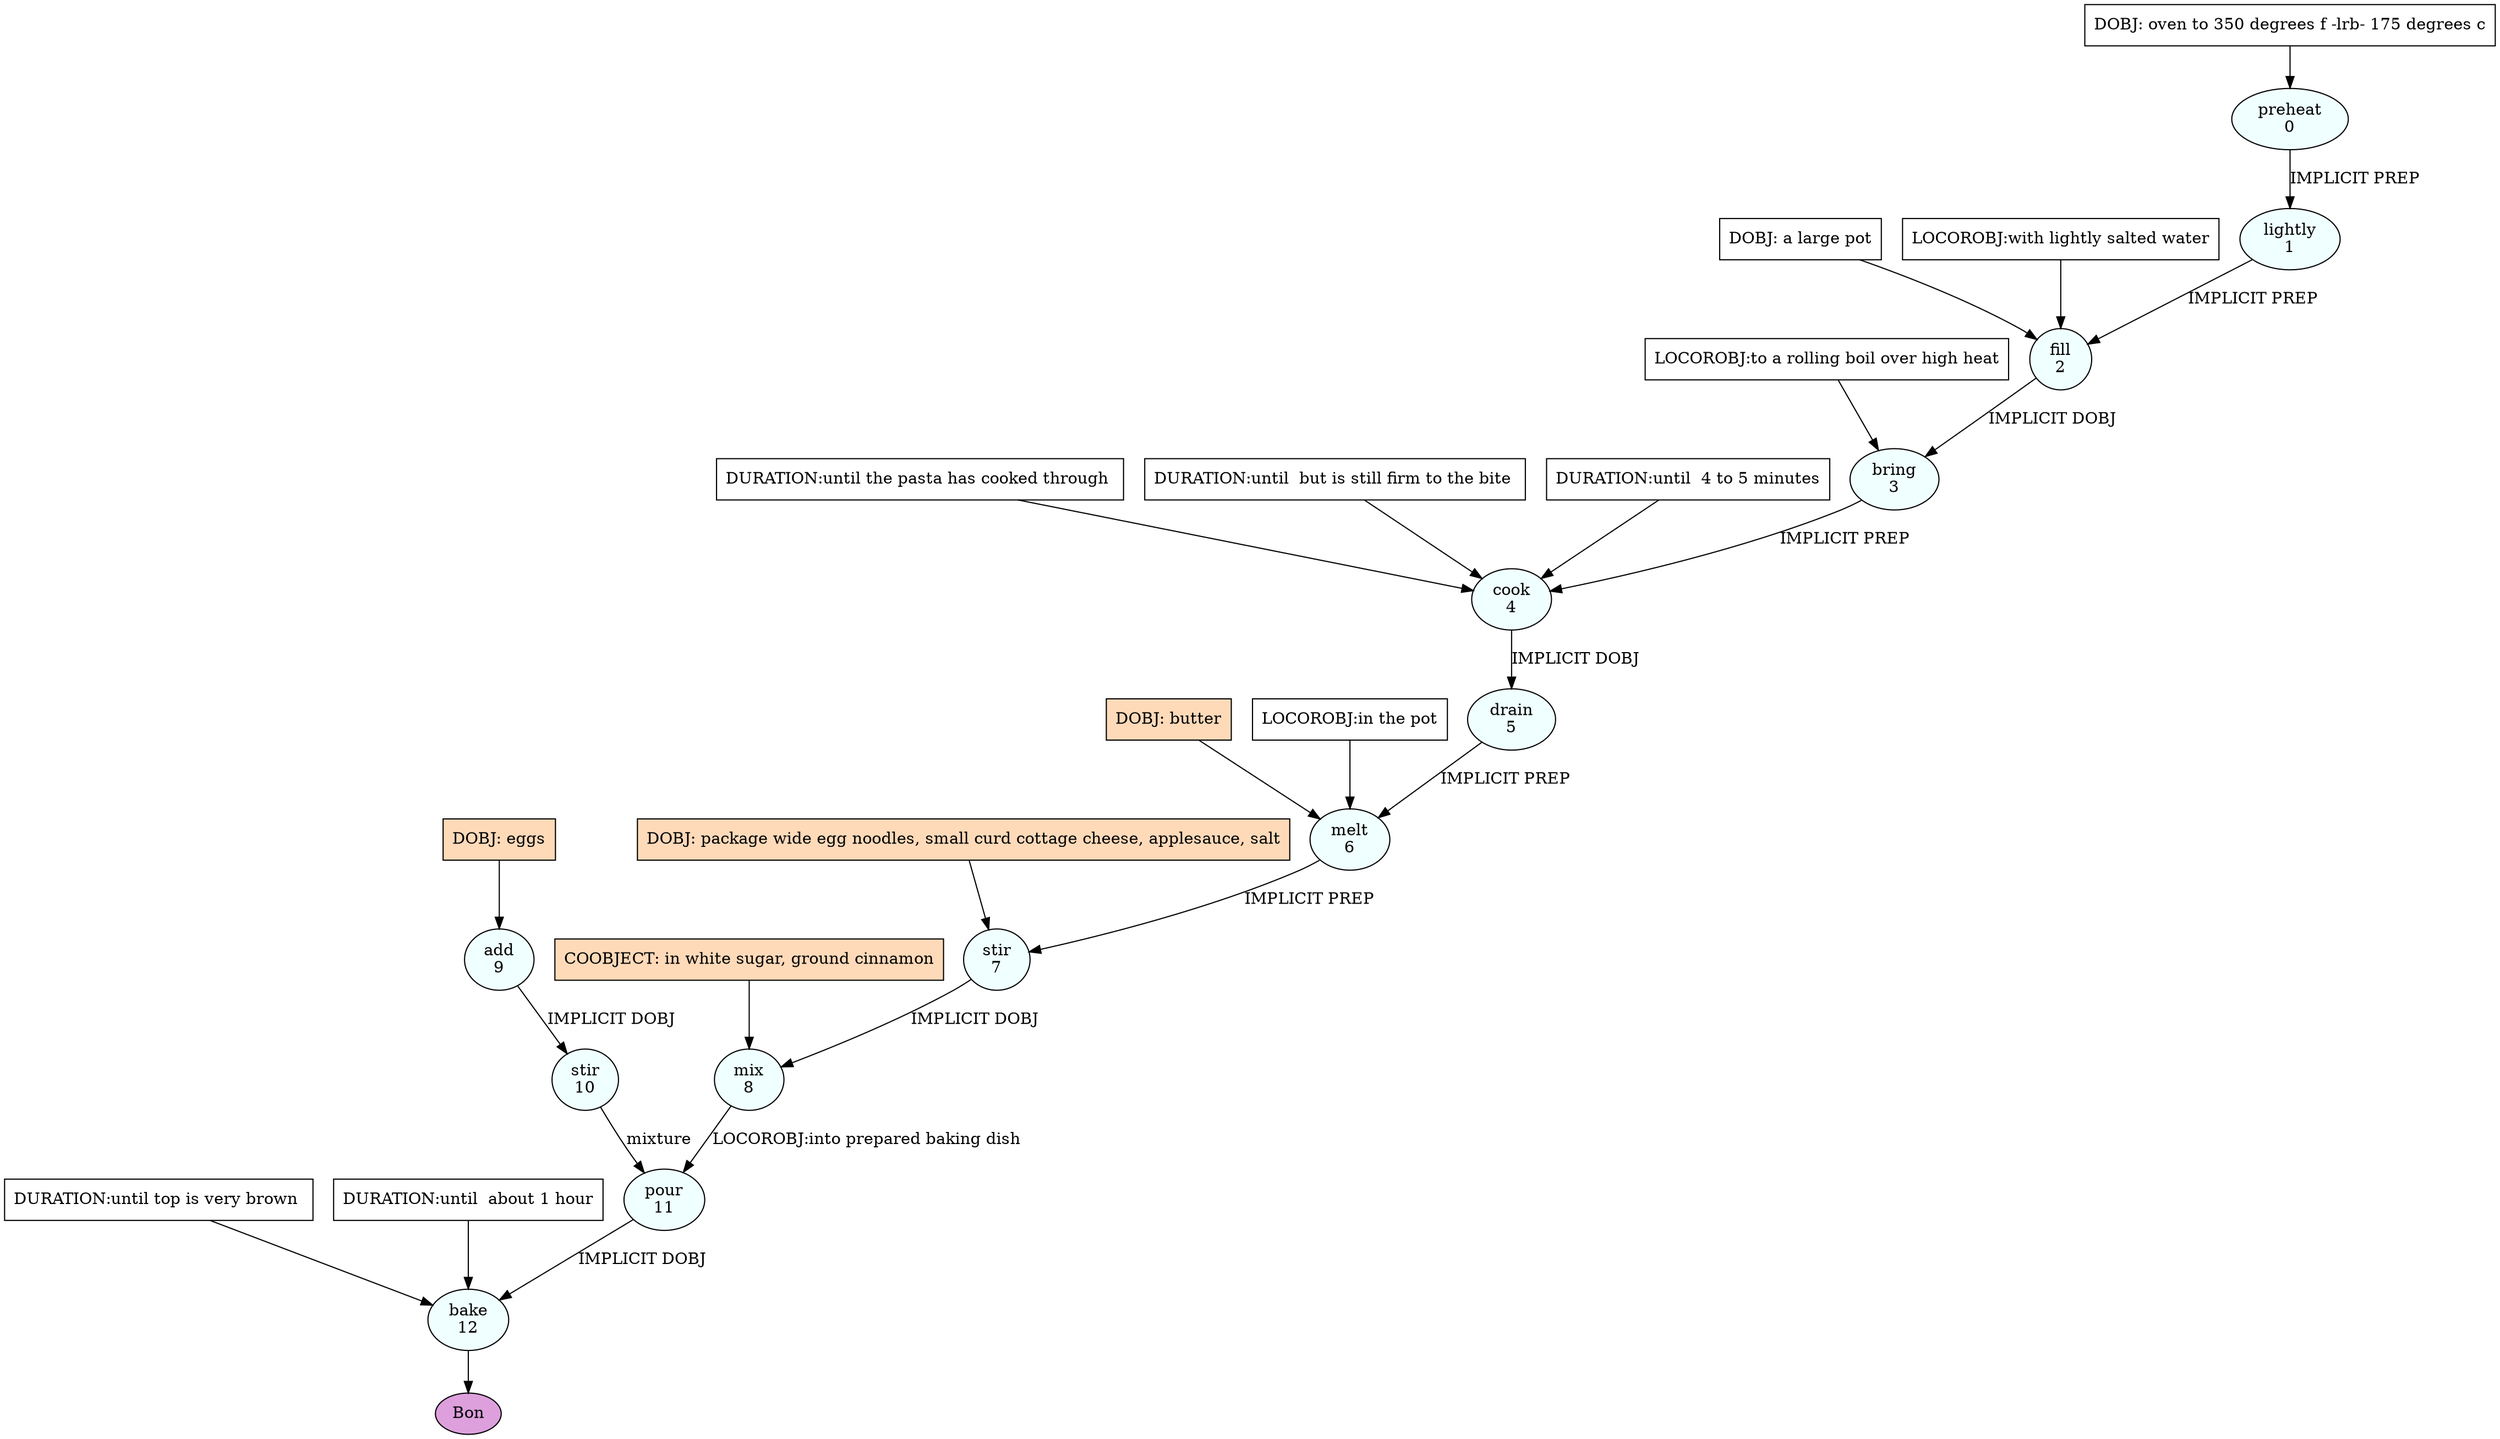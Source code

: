 digraph recipe {
E0[label="preheat
0", shape=oval, style=filled, fillcolor=azure]
E1[label="lightly
1", shape=oval, style=filled, fillcolor=azure]
E2[label="fill
2", shape=oval, style=filled, fillcolor=azure]
E3[label="bring
3", shape=oval, style=filled, fillcolor=azure]
E4[label="cook
4", shape=oval, style=filled, fillcolor=azure]
E5[label="drain
5", shape=oval, style=filled, fillcolor=azure]
E6[label="melt
6", shape=oval, style=filled, fillcolor=azure]
E7[label="stir
7", shape=oval, style=filled, fillcolor=azure]
E8[label="mix
8", shape=oval, style=filled, fillcolor=azure]
E9[label="add
9", shape=oval, style=filled, fillcolor=azure]
E10[label="stir
10", shape=oval, style=filled, fillcolor=azure]
E11[label="pour
11", shape=oval, style=filled, fillcolor=azure]
E12[label="bake
12", shape=oval, style=filled, fillcolor=azure]
D0[label="DOBJ: oven to 350 degrees f -lrb- 175 degrees c", shape=box, style=filled, fillcolor=white]
D0 -> E0
D9[label="DOBJ: eggs", shape=box, style=filled, fillcolor=peachpuff]
D9 -> E9
E0 -> E1 [label="IMPLICIT PREP"]
D2_0[label="DOBJ: a large pot", shape=box, style=filled, fillcolor=white]
D2_0 -> E2
E1 -> E2 [label="IMPLICIT PREP"]
P2_1_0[label="LOCOROBJ:with lightly salted water", shape=box, style=filled, fillcolor=white]
P2_1_0 -> E2
E2 -> E3 [label="IMPLICIT DOBJ"]
P3_0_0[label="LOCOROBJ:to a rolling boil over high heat", shape=box, style=filled, fillcolor=white]
P3_0_0 -> E3
E3 -> E4 [label="IMPLICIT PREP"]
P4_1_0[label="DURATION:until the pasta has cooked through ", shape=box, style=filled, fillcolor=white]
P4_1_0 -> E4
P4_1_1[label="DURATION:until  but is still firm to the bite ", shape=box, style=filled, fillcolor=white]
P4_1_1 -> E4
P4_1_2[label="DURATION:until  4 to 5 minutes", shape=box, style=filled, fillcolor=white]
P4_1_2 -> E4
E4 -> E5 [label="IMPLICIT DOBJ"]
D6_ing[label="DOBJ: butter", shape=box, style=filled, fillcolor=peachpuff]
D6_ing -> E6
E5 -> E6 [label="IMPLICIT PREP"]
P6_1_0[label="LOCOROBJ:in the pot", shape=box, style=filled, fillcolor=white]
P6_1_0 -> E6
D7_ing[label="DOBJ: package wide egg noodles, small curd cottage cheese, applesauce, salt", shape=box, style=filled, fillcolor=peachpuff]
D7_ing -> E7
E6 -> E7 [label="IMPLICIT PREP"]
E7 -> E8 [label="IMPLICIT DOBJ"]
P8_0_ing[label="COOBJECT: in white sugar, ground cinnamon", shape=box, style=filled, fillcolor=peachpuff]
P8_0_ing -> E8
E9 -> E10 [label="IMPLICIT DOBJ"]
E10 -> E11 [label="mixture"]
E8 -> E11 [label="LOCOROBJ:into prepared baking dish"]
E11 -> E12 [label="IMPLICIT DOBJ"]
P12_0_0[label="DURATION:until top is very brown ", shape=box, style=filled, fillcolor=white]
P12_0_0 -> E12
P12_0_1[label="DURATION:until  about 1 hour", shape=box, style=filled, fillcolor=white]
P12_0_1 -> E12
EOR[label="Bon", shape=oval, style=filled, fillcolor=plum]
E12 -> EOR
}
